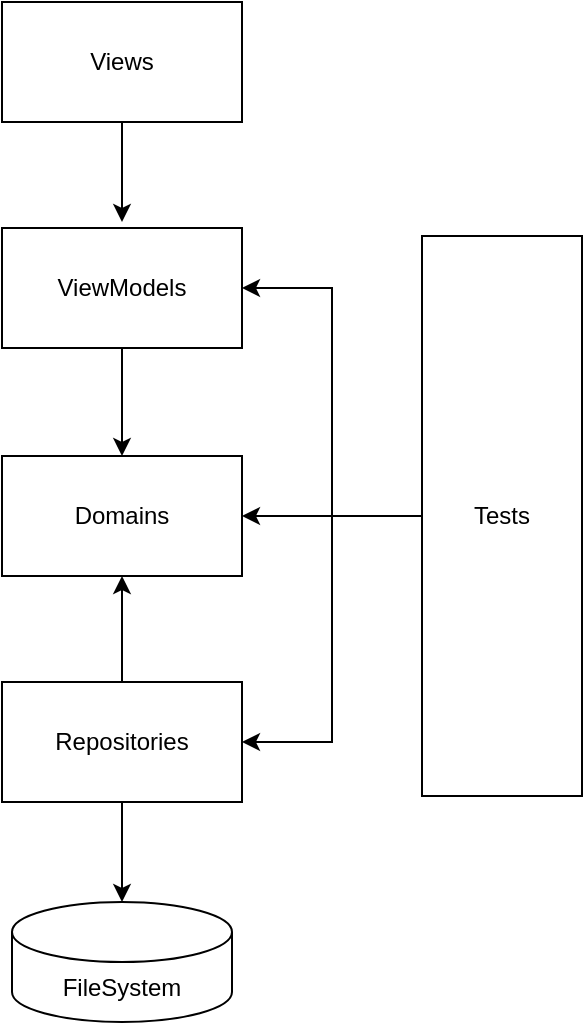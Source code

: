 <mxfile version="24.0.0" type="device">
  <diagram name="ページ1" id="JhZ3MKCtl32JfrneF3g_">
    <mxGraphModel dx="1010" dy="691" grid="1" gridSize="10" guides="1" tooltips="1" connect="1" arrows="1" fold="1" page="1" pageScale="1" pageWidth="827" pageHeight="1169" math="0" shadow="0">
      <root>
        <mxCell id="0" />
        <mxCell id="1" parent="0" />
        <mxCell id="OiPkujPkbbsuxV2nOsG5-1" value="Domains" style="rounded=0;whiteSpace=wrap;html=1;" vertex="1" parent="1">
          <mxGeometry x="310" y="347" width="120" height="60" as="geometry" />
        </mxCell>
        <mxCell id="OiPkujPkbbsuxV2nOsG5-7" style="edgeStyle=orthogonalEdgeStyle;rounded=0;orthogonalLoop=1;jettySize=auto;html=1;entryX=0.5;entryY=1;entryDx=0;entryDy=0;" edge="1" parent="1" source="OiPkujPkbbsuxV2nOsG5-2" target="OiPkujPkbbsuxV2nOsG5-1">
          <mxGeometry relative="1" as="geometry" />
        </mxCell>
        <mxCell id="OiPkujPkbbsuxV2nOsG5-2" value="Repositories" style="rounded=0;whiteSpace=wrap;html=1;" vertex="1" parent="1">
          <mxGeometry x="310" y="460" width="120" height="60" as="geometry" />
        </mxCell>
        <mxCell id="OiPkujPkbbsuxV2nOsG5-3" value="FileSystem" style="shape=cylinder3;whiteSpace=wrap;html=1;boundedLbl=1;backgroundOutline=1;size=15;" vertex="1" parent="1">
          <mxGeometry x="315" y="570" width="110" height="60" as="geometry" />
        </mxCell>
        <mxCell id="OiPkujPkbbsuxV2nOsG5-9" style="edgeStyle=orthogonalEdgeStyle;rounded=0;orthogonalLoop=1;jettySize=auto;html=1;" edge="1" parent="1" source="OiPkujPkbbsuxV2nOsG5-4">
          <mxGeometry relative="1" as="geometry">
            <mxPoint x="370" y="230" as="targetPoint" />
          </mxGeometry>
        </mxCell>
        <mxCell id="OiPkujPkbbsuxV2nOsG5-4" value="Views" style="rounded=0;whiteSpace=wrap;html=1;" vertex="1" parent="1">
          <mxGeometry x="310" y="120" width="120" height="60" as="geometry" />
        </mxCell>
        <mxCell id="OiPkujPkbbsuxV2nOsG5-8" style="edgeStyle=orthogonalEdgeStyle;rounded=0;orthogonalLoop=1;jettySize=auto;html=1;entryX=0.5;entryY=0;entryDx=0;entryDy=0;" edge="1" parent="1" source="OiPkujPkbbsuxV2nOsG5-5" target="OiPkujPkbbsuxV2nOsG5-1">
          <mxGeometry relative="1" as="geometry" />
        </mxCell>
        <mxCell id="OiPkujPkbbsuxV2nOsG5-5" value="ViewModels" style="rounded=0;whiteSpace=wrap;html=1;" vertex="1" parent="1">
          <mxGeometry x="310" y="233" width="120" height="60" as="geometry" />
        </mxCell>
        <mxCell id="OiPkujPkbbsuxV2nOsG5-6" style="edgeStyle=orthogonalEdgeStyle;rounded=0;orthogonalLoop=1;jettySize=auto;html=1;entryX=0.5;entryY=0;entryDx=0;entryDy=0;entryPerimeter=0;" edge="1" parent="1" source="OiPkujPkbbsuxV2nOsG5-2" target="OiPkujPkbbsuxV2nOsG5-3">
          <mxGeometry relative="1" as="geometry" />
        </mxCell>
        <mxCell id="OiPkujPkbbsuxV2nOsG5-11" style="edgeStyle=orthogonalEdgeStyle;rounded=0;orthogonalLoop=1;jettySize=auto;html=1;entryX=1;entryY=0.5;entryDx=0;entryDy=0;" edge="1" parent="1" source="OiPkujPkbbsuxV2nOsG5-10" target="OiPkujPkbbsuxV2nOsG5-5">
          <mxGeometry relative="1" as="geometry" />
        </mxCell>
        <mxCell id="OiPkujPkbbsuxV2nOsG5-12" style="edgeStyle=orthogonalEdgeStyle;rounded=0;orthogonalLoop=1;jettySize=auto;html=1;entryX=1;entryY=0.5;entryDx=0;entryDy=0;" edge="1" parent="1" source="OiPkujPkbbsuxV2nOsG5-10" target="OiPkujPkbbsuxV2nOsG5-1">
          <mxGeometry relative="1" as="geometry" />
        </mxCell>
        <mxCell id="OiPkujPkbbsuxV2nOsG5-13" style="edgeStyle=orthogonalEdgeStyle;rounded=0;orthogonalLoop=1;jettySize=auto;html=1;entryX=1;entryY=0.5;entryDx=0;entryDy=0;" edge="1" parent="1" source="OiPkujPkbbsuxV2nOsG5-10" target="OiPkujPkbbsuxV2nOsG5-2">
          <mxGeometry relative="1" as="geometry" />
        </mxCell>
        <mxCell id="OiPkujPkbbsuxV2nOsG5-10" value="Tests" style="rounded=0;whiteSpace=wrap;html=1;" vertex="1" parent="1">
          <mxGeometry x="520" y="237" width="80" height="280" as="geometry" />
        </mxCell>
      </root>
    </mxGraphModel>
  </diagram>
</mxfile>
